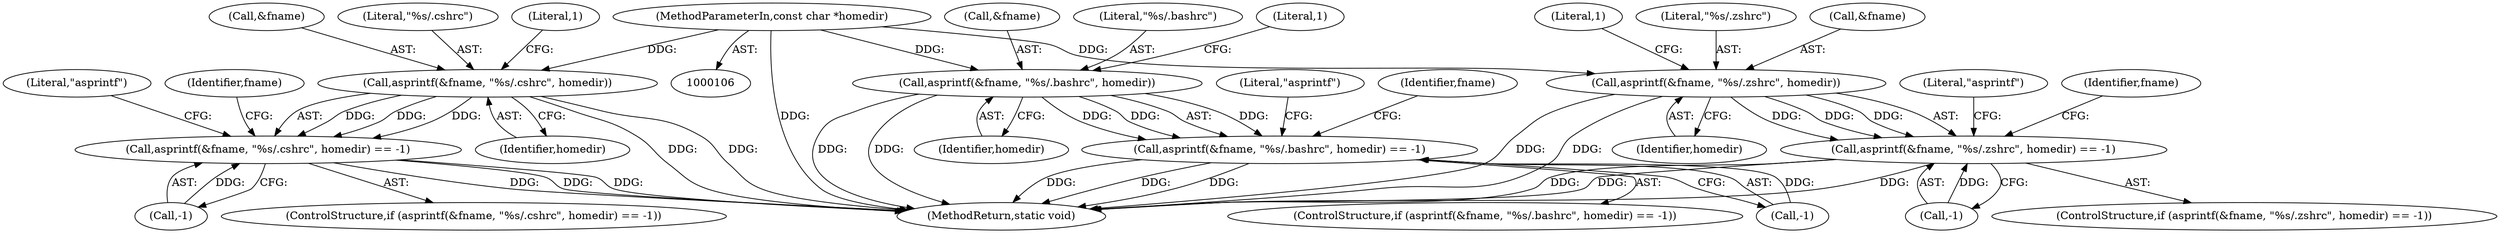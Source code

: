 digraph "0_firejail_903fd8a0789ca3cc3c21d84cd0282481515592ef_1@pointer" {
"1000107" [label="(MethodParameterIn,const char *homedir)"];
"1000117" [label="(Call,asprintf(&fname, \"%s/.zshrc\", homedir))"];
"1000116" [label="(Call,asprintf(&fname, \"%s/.zshrc\", homedir) == -1)"];
"1000179" [label="(Call,asprintf(&fname, \"%s/.cshrc\", homedir))"];
"1000178" [label="(Call,asprintf(&fname, \"%s/.cshrc\", homedir) == -1)"];
"1000239" [label="(Call,asprintf(&fname, \"%s/.bashrc\", homedir))"];
"1000238" [label="(Call,asprintf(&fname, \"%s/.bashrc\", homedir) == -1)"];
"1000285" [label="(MethodReturn,static void)"];
"1000238" [label="(Call,asprintf(&fname, \"%s/.bashrc\", homedir) == -1)"];
"1000117" [label="(Call,asprintf(&fname, \"%s/.zshrc\", homedir))"];
"1000118" [label="(Call,&fname)"];
"1000240" [label="(Call,&fname)"];
"1000239" [label="(Call,asprintf(&fname, \"%s/.bashrc\", homedir))"];
"1000116" [label="(Call,asprintf(&fname, \"%s/.zshrc\", homedir) == -1)"];
"1000125" [label="(Literal,\"asprintf\")"];
"1000182" [label="(Literal,\"%s/.cshrc\")"];
"1000244" [label="(Call,-1)"];
"1000130" [label="(Identifier,fname)"];
"1000177" [label="(ControlStructure,if (asprintf(&fname, \"%s/.cshrc\", homedir) == -1))"];
"1000237" [label="(ControlStructure,if (asprintf(&fname, \"%s/.bashrc\", homedir) == -1))"];
"1000187" [label="(Literal,\"asprintf\")"];
"1000123" [label="(Literal,1)"];
"1000243" [label="(Identifier,homedir)"];
"1000185" [label="(Literal,1)"];
"1000247" [label="(Literal,\"asprintf\")"];
"1000183" [label="(Identifier,homedir)"];
"1000242" [label="(Literal,\"%s/.bashrc\")"];
"1000121" [label="(Identifier,homedir)"];
"1000180" [label="(Call,&fname)"];
"1000120" [label="(Literal,\"%s/.zshrc\")"];
"1000245" [label="(Literal,1)"];
"1000107" [label="(MethodParameterIn,const char *homedir)"];
"1000184" [label="(Call,-1)"];
"1000192" [label="(Identifier,fname)"];
"1000122" [label="(Call,-1)"];
"1000178" [label="(Call,asprintf(&fname, \"%s/.cshrc\", homedir) == -1)"];
"1000179" [label="(Call,asprintf(&fname, \"%s/.cshrc\", homedir))"];
"1000115" [label="(ControlStructure,if (asprintf(&fname, \"%s/.zshrc\", homedir) == -1))"];
"1000252" [label="(Identifier,fname)"];
"1000107" -> "1000106"  [label="AST: "];
"1000107" -> "1000285"  [label="DDG: "];
"1000107" -> "1000117"  [label="DDG: "];
"1000107" -> "1000179"  [label="DDG: "];
"1000107" -> "1000239"  [label="DDG: "];
"1000117" -> "1000116"  [label="AST: "];
"1000117" -> "1000121"  [label="CFG: "];
"1000118" -> "1000117"  [label="AST: "];
"1000120" -> "1000117"  [label="AST: "];
"1000121" -> "1000117"  [label="AST: "];
"1000123" -> "1000117"  [label="CFG: "];
"1000117" -> "1000285"  [label="DDG: "];
"1000117" -> "1000285"  [label="DDG: "];
"1000117" -> "1000116"  [label="DDG: "];
"1000117" -> "1000116"  [label="DDG: "];
"1000117" -> "1000116"  [label="DDG: "];
"1000116" -> "1000115"  [label="AST: "];
"1000116" -> "1000122"  [label="CFG: "];
"1000122" -> "1000116"  [label="AST: "];
"1000125" -> "1000116"  [label="CFG: "];
"1000130" -> "1000116"  [label="CFG: "];
"1000116" -> "1000285"  [label="DDG: "];
"1000116" -> "1000285"  [label="DDG: "];
"1000116" -> "1000285"  [label="DDG: "];
"1000122" -> "1000116"  [label="DDG: "];
"1000179" -> "1000178"  [label="AST: "];
"1000179" -> "1000183"  [label="CFG: "];
"1000180" -> "1000179"  [label="AST: "];
"1000182" -> "1000179"  [label="AST: "];
"1000183" -> "1000179"  [label="AST: "];
"1000185" -> "1000179"  [label="CFG: "];
"1000179" -> "1000285"  [label="DDG: "];
"1000179" -> "1000285"  [label="DDG: "];
"1000179" -> "1000178"  [label="DDG: "];
"1000179" -> "1000178"  [label="DDG: "];
"1000179" -> "1000178"  [label="DDG: "];
"1000178" -> "1000177"  [label="AST: "];
"1000178" -> "1000184"  [label="CFG: "];
"1000184" -> "1000178"  [label="AST: "];
"1000187" -> "1000178"  [label="CFG: "];
"1000192" -> "1000178"  [label="CFG: "];
"1000178" -> "1000285"  [label="DDG: "];
"1000178" -> "1000285"  [label="DDG: "];
"1000178" -> "1000285"  [label="DDG: "];
"1000184" -> "1000178"  [label="DDG: "];
"1000239" -> "1000238"  [label="AST: "];
"1000239" -> "1000243"  [label="CFG: "];
"1000240" -> "1000239"  [label="AST: "];
"1000242" -> "1000239"  [label="AST: "];
"1000243" -> "1000239"  [label="AST: "];
"1000245" -> "1000239"  [label="CFG: "];
"1000239" -> "1000285"  [label="DDG: "];
"1000239" -> "1000285"  [label="DDG: "];
"1000239" -> "1000238"  [label="DDG: "];
"1000239" -> "1000238"  [label="DDG: "];
"1000239" -> "1000238"  [label="DDG: "];
"1000238" -> "1000237"  [label="AST: "];
"1000238" -> "1000244"  [label="CFG: "];
"1000244" -> "1000238"  [label="AST: "];
"1000247" -> "1000238"  [label="CFG: "];
"1000252" -> "1000238"  [label="CFG: "];
"1000238" -> "1000285"  [label="DDG: "];
"1000238" -> "1000285"  [label="DDG: "];
"1000238" -> "1000285"  [label="DDG: "];
"1000244" -> "1000238"  [label="DDG: "];
}
